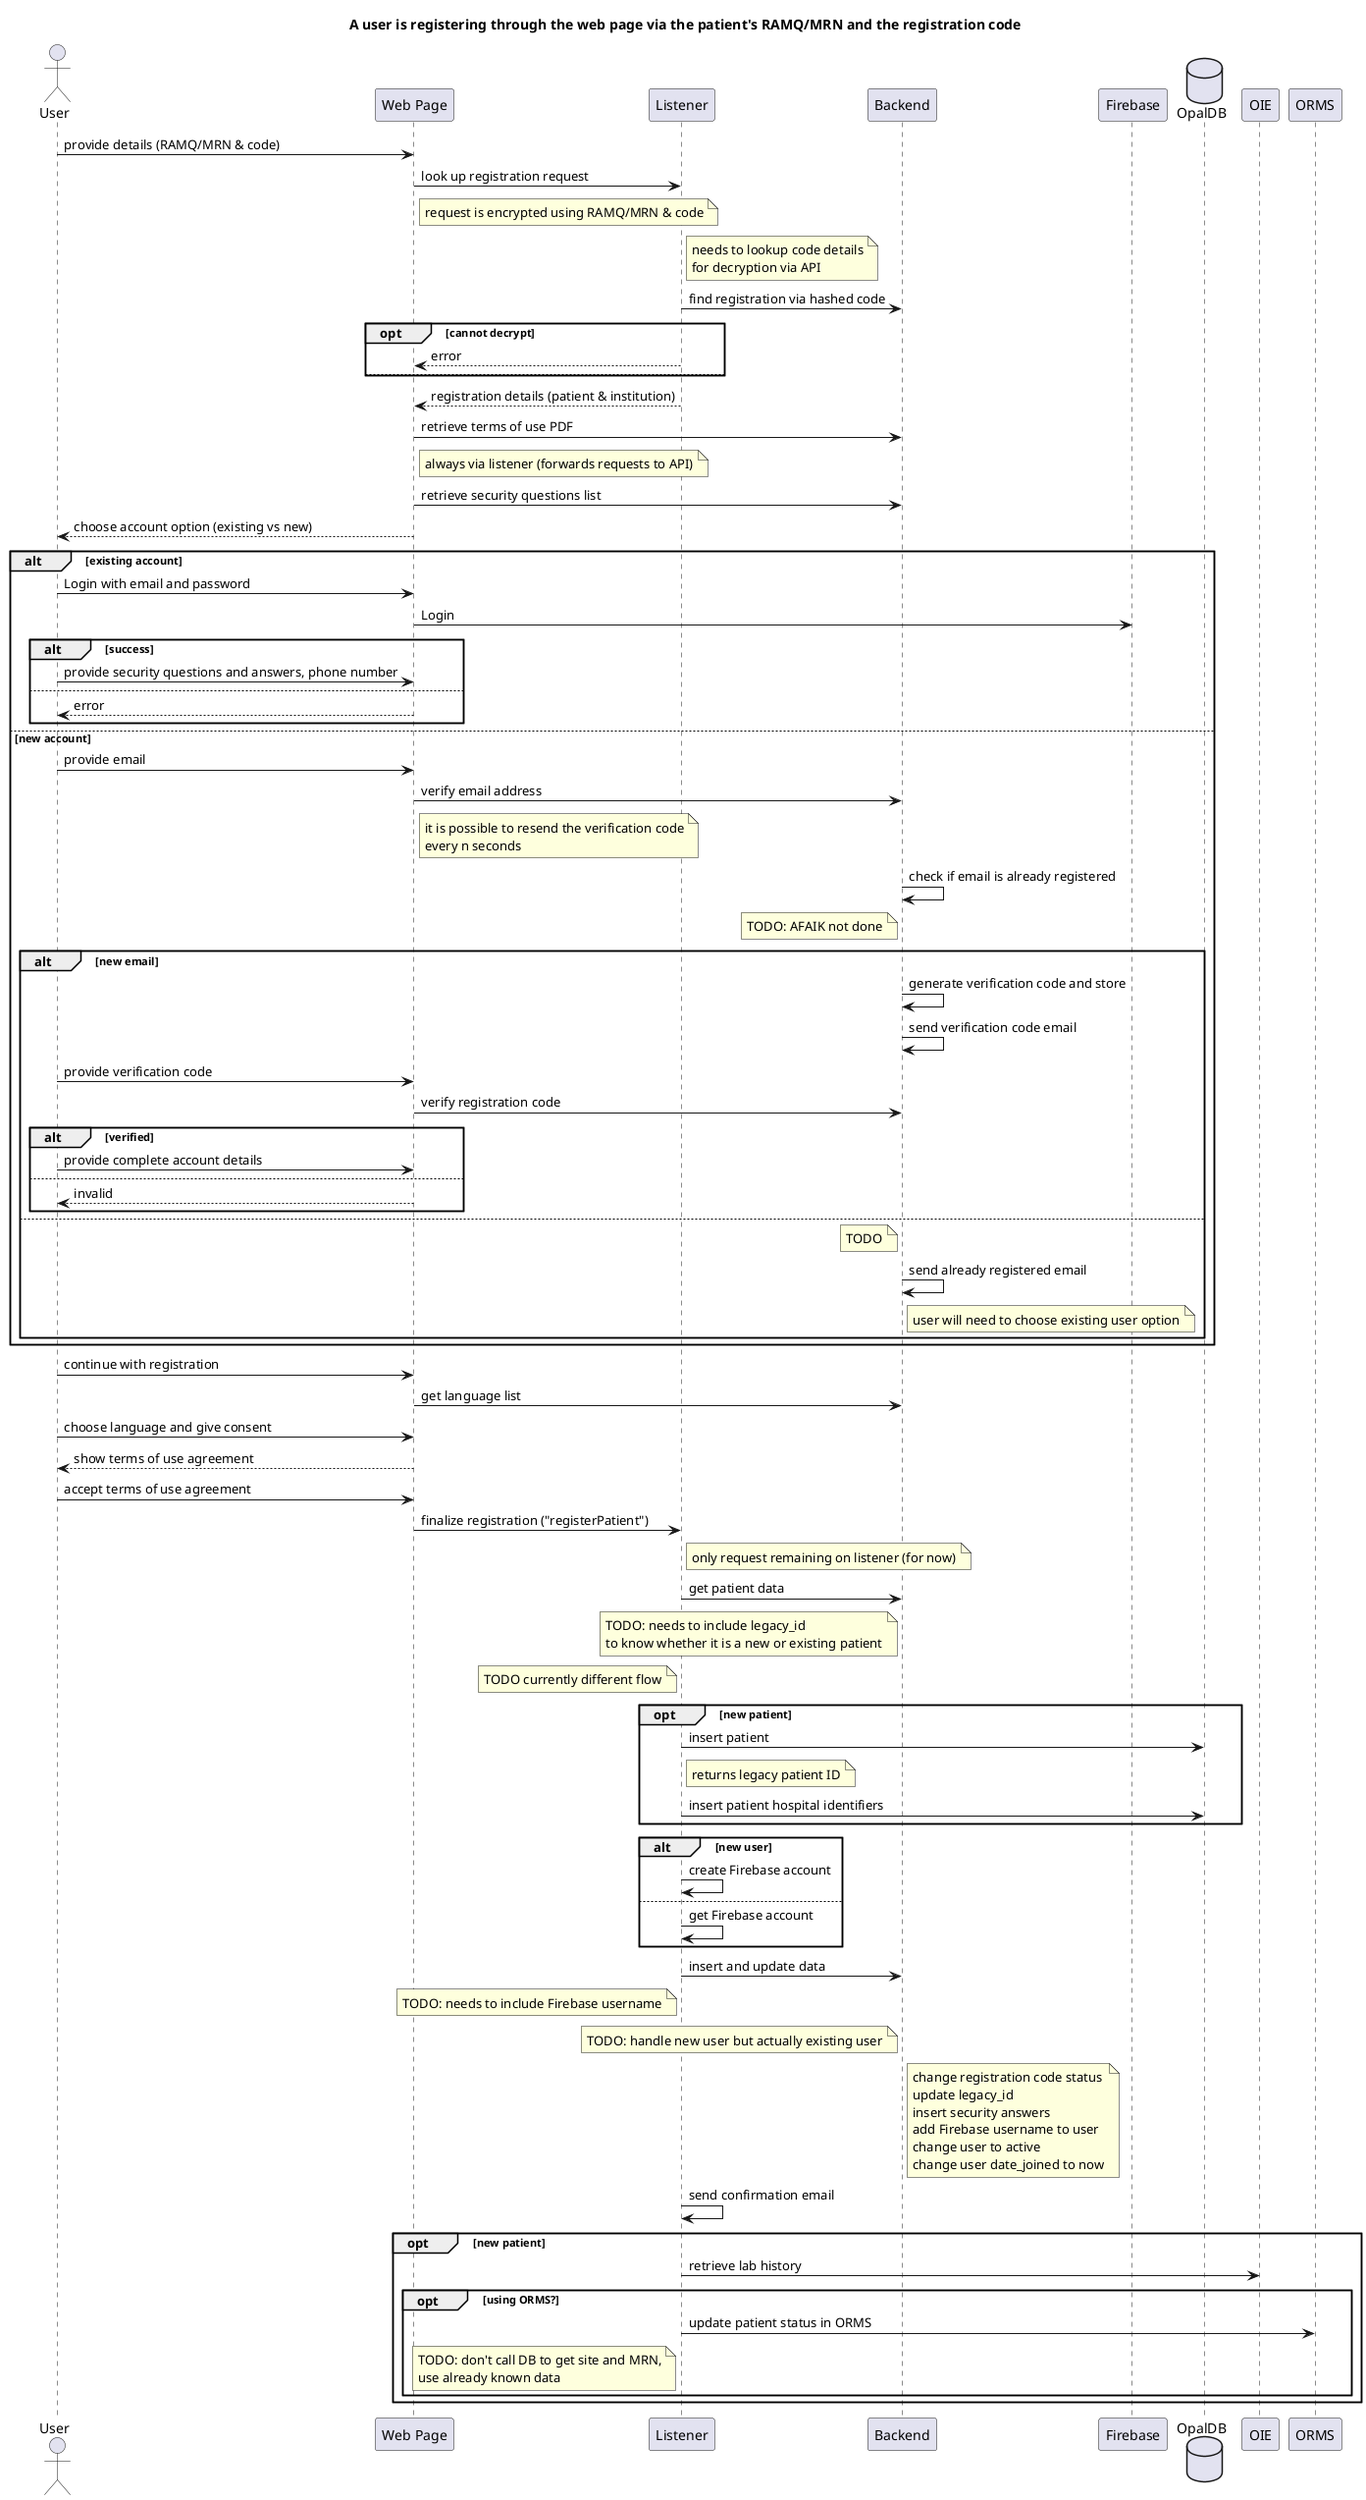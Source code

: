 @startuml sequence

title "A user is registering through the web page via the patient's RAMQ/MRN and the registration code"

actor User
participant FE as "Web Page"
participant BE as "Listener"
participant API as "Backend"
participant Firebase
database ODB as "OpalDB"
participant OIE
participant ORMS

User -> FE: provide details (RAMQ/MRN & code)
FE -> BE: look up registration request
note right of FE: request is encrypted using RAMQ/MRN & code
note right of BE: needs to lookup code details\nfor decryption via API
BE -> API: find registration via hashed code

opt cannot decrypt
    BE --> FE: error
else
end

BE --> FE: registration details (patient & institution)
FE -> API: retrieve terms of use PDF
note right of FE: always via listener (forwards requests to API)
FE -> API: retrieve security questions list
FE --> User: choose account option (existing vs new)

alt existing account
    User -> FE: Login with email and password
    FE -> Firebase: Login

    alt success
        User -> FE: provide security questions and answers, phone number
    else
        FE --> User: error
    end
else new account
    User -> FE: provide email
    FE -> API: verify email address
    note right of FE: it is possible to resend the verification code\nevery n seconds
    API -> API: check if email is already registered
    note left of API: TODO: AFAIK not done
    alt new email
        API -> API: generate verification code and store
        API -> API: send verification code email
        User -> FE: provide verification code
        FE -> API: verify registration code

        alt verified
            User -> FE: provide complete account details
        else
            FE --> User: invalid
        end
    else
        note left of API: TODO
        API -> API: send already registered email
        note right of API: user will need to choose existing user option
    end
end

User -> FE: continue with registration
FE -> API: get language list
User -> FE: choose language and give consent
FE --> User: show terms of use agreement
User -> FE: accept terms of use agreement
FE -> BE: finalize registration ("registerPatient")
note right of BE: only request remaining on listener (for now)
BE -> API: get patient data
note left of API: TODO: needs to include legacy_id\nto know whether it is a new or existing patient

note left of BE: TODO currently different flow
opt new patient
    BE -> ODB: insert patient
    note right of BE: returns legacy patient ID
    BE -> ODB: insert patient hospital identifiers
end

alt new user
    BE -> BE: create Firebase account
else
    BE -> BE: get Firebase account
end

BE -> API: insert and update data
note left of BE: TODO: needs to include Firebase username
note left of API: TODO: handle new user but actually existing user
note right of API: change registration code status\nupdate legacy_id\ninsert security answers\nadd Firebase username to user\nchange user to active\nchange user date_joined to now

BE -> BE: send confirmation email

opt new patient
    BE -> OIE: retrieve lab history
    opt using ORMS?
        BE -> ORMS: update patient status in ORMS
        note left of BE: TODO: don't call DB to get site and MRN,\nuse already known data
    end
end

@enduml
